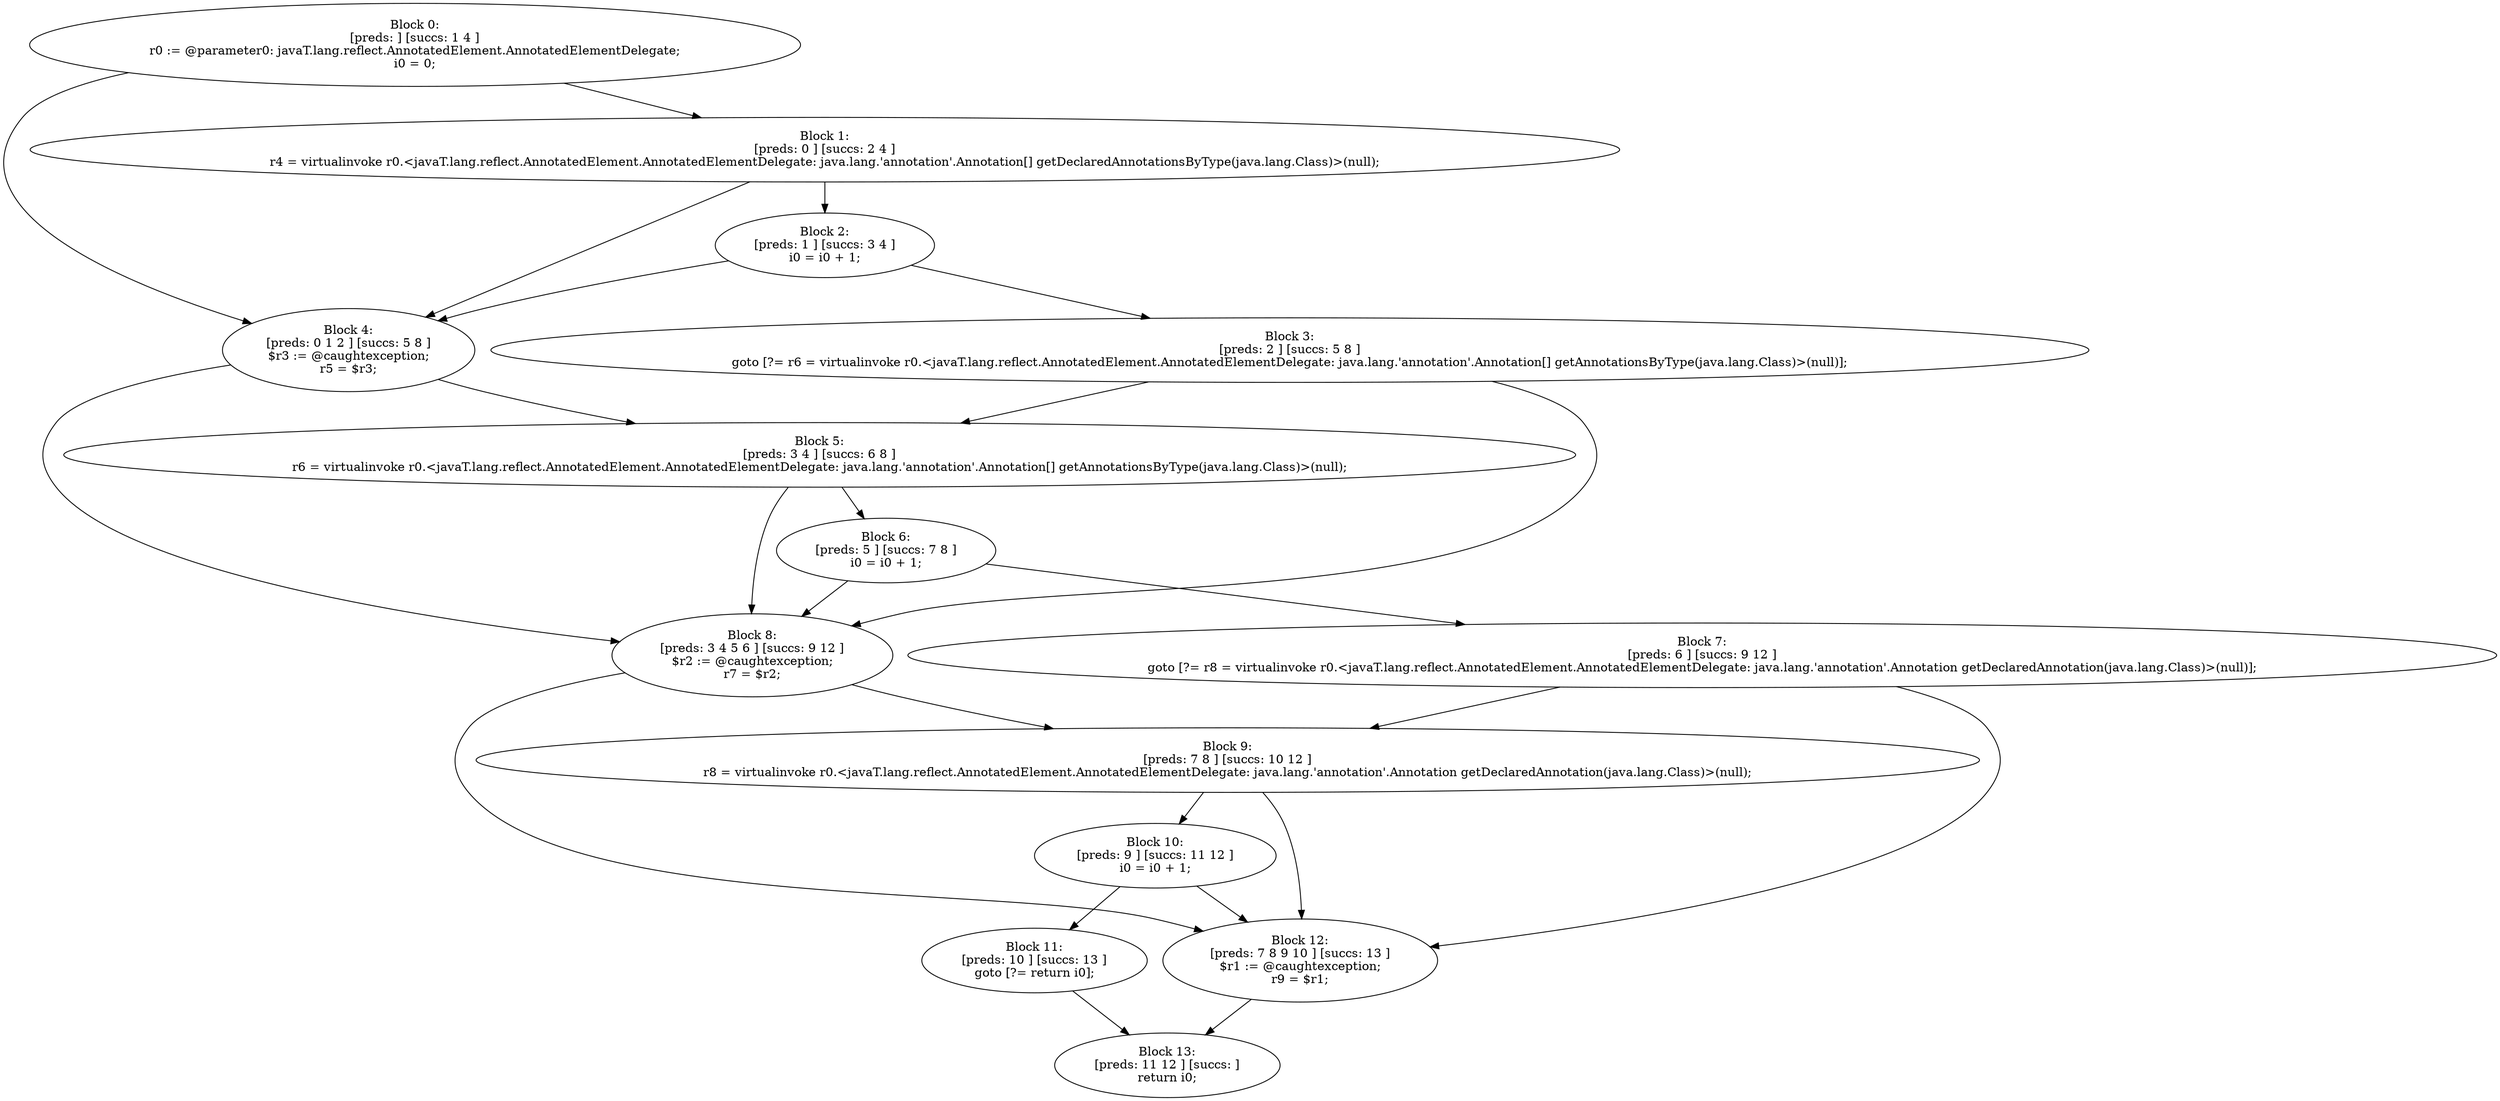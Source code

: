 digraph "unitGraph" {
    "Block 0:
[preds: ] [succs: 1 4 ]
r0 := @parameter0: javaT.lang.reflect.AnnotatedElement.AnnotatedElementDelegate;
i0 = 0;
"
    "Block 1:
[preds: 0 ] [succs: 2 4 ]
r4 = virtualinvoke r0.<javaT.lang.reflect.AnnotatedElement.AnnotatedElementDelegate: java.lang.'annotation'.Annotation[] getDeclaredAnnotationsByType(java.lang.Class)>(null);
"
    "Block 2:
[preds: 1 ] [succs: 3 4 ]
i0 = i0 + 1;
"
    "Block 3:
[preds: 2 ] [succs: 5 8 ]
goto [?= r6 = virtualinvoke r0.<javaT.lang.reflect.AnnotatedElement.AnnotatedElementDelegate: java.lang.'annotation'.Annotation[] getAnnotationsByType(java.lang.Class)>(null)];
"
    "Block 4:
[preds: 0 1 2 ] [succs: 5 8 ]
$r3 := @caughtexception;
r5 = $r3;
"
    "Block 5:
[preds: 3 4 ] [succs: 6 8 ]
r6 = virtualinvoke r0.<javaT.lang.reflect.AnnotatedElement.AnnotatedElementDelegate: java.lang.'annotation'.Annotation[] getAnnotationsByType(java.lang.Class)>(null);
"
    "Block 6:
[preds: 5 ] [succs: 7 8 ]
i0 = i0 + 1;
"
    "Block 7:
[preds: 6 ] [succs: 9 12 ]
goto [?= r8 = virtualinvoke r0.<javaT.lang.reflect.AnnotatedElement.AnnotatedElementDelegate: java.lang.'annotation'.Annotation getDeclaredAnnotation(java.lang.Class)>(null)];
"
    "Block 8:
[preds: 3 4 5 6 ] [succs: 9 12 ]
$r2 := @caughtexception;
r7 = $r2;
"
    "Block 9:
[preds: 7 8 ] [succs: 10 12 ]
r8 = virtualinvoke r0.<javaT.lang.reflect.AnnotatedElement.AnnotatedElementDelegate: java.lang.'annotation'.Annotation getDeclaredAnnotation(java.lang.Class)>(null);
"
    "Block 10:
[preds: 9 ] [succs: 11 12 ]
i0 = i0 + 1;
"
    "Block 11:
[preds: 10 ] [succs: 13 ]
goto [?= return i0];
"
    "Block 12:
[preds: 7 8 9 10 ] [succs: 13 ]
$r1 := @caughtexception;
r9 = $r1;
"
    "Block 13:
[preds: 11 12 ] [succs: ]
return i0;
"
    "Block 0:
[preds: ] [succs: 1 4 ]
r0 := @parameter0: javaT.lang.reflect.AnnotatedElement.AnnotatedElementDelegate;
i0 = 0;
"->"Block 1:
[preds: 0 ] [succs: 2 4 ]
r4 = virtualinvoke r0.<javaT.lang.reflect.AnnotatedElement.AnnotatedElementDelegate: java.lang.'annotation'.Annotation[] getDeclaredAnnotationsByType(java.lang.Class)>(null);
";
    "Block 0:
[preds: ] [succs: 1 4 ]
r0 := @parameter0: javaT.lang.reflect.AnnotatedElement.AnnotatedElementDelegate;
i0 = 0;
"->"Block 4:
[preds: 0 1 2 ] [succs: 5 8 ]
$r3 := @caughtexception;
r5 = $r3;
";
    "Block 1:
[preds: 0 ] [succs: 2 4 ]
r4 = virtualinvoke r0.<javaT.lang.reflect.AnnotatedElement.AnnotatedElementDelegate: java.lang.'annotation'.Annotation[] getDeclaredAnnotationsByType(java.lang.Class)>(null);
"->"Block 2:
[preds: 1 ] [succs: 3 4 ]
i0 = i0 + 1;
";
    "Block 1:
[preds: 0 ] [succs: 2 4 ]
r4 = virtualinvoke r0.<javaT.lang.reflect.AnnotatedElement.AnnotatedElementDelegate: java.lang.'annotation'.Annotation[] getDeclaredAnnotationsByType(java.lang.Class)>(null);
"->"Block 4:
[preds: 0 1 2 ] [succs: 5 8 ]
$r3 := @caughtexception;
r5 = $r3;
";
    "Block 2:
[preds: 1 ] [succs: 3 4 ]
i0 = i0 + 1;
"->"Block 3:
[preds: 2 ] [succs: 5 8 ]
goto [?= r6 = virtualinvoke r0.<javaT.lang.reflect.AnnotatedElement.AnnotatedElementDelegate: java.lang.'annotation'.Annotation[] getAnnotationsByType(java.lang.Class)>(null)];
";
    "Block 2:
[preds: 1 ] [succs: 3 4 ]
i0 = i0 + 1;
"->"Block 4:
[preds: 0 1 2 ] [succs: 5 8 ]
$r3 := @caughtexception;
r5 = $r3;
";
    "Block 3:
[preds: 2 ] [succs: 5 8 ]
goto [?= r6 = virtualinvoke r0.<javaT.lang.reflect.AnnotatedElement.AnnotatedElementDelegate: java.lang.'annotation'.Annotation[] getAnnotationsByType(java.lang.Class)>(null)];
"->"Block 5:
[preds: 3 4 ] [succs: 6 8 ]
r6 = virtualinvoke r0.<javaT.lang.reflect.AnnotatedElement.AnnotatedElementDelegate: java.lang.'annotation'.Annotation[] getAnnotationsByType(java.lang.Class)>(null);
";
    "Block 3:
[preds: 2 ] [succs: 5 8 ]
goto [?= r6 = virtualinvoke r0.<javaT.lang.reflect.AnnotatedElement.AnnotatedElementDelegate: java.lang.'annotation'.Annotation[] getAnnotationsByType(java.lang.Class)>(null)];
"->"Block 8:
[preds: 3 4 5 6 ] [succs: 9 12 ]
$r2 := @caughtexception;
r7 = $r2;
";
    "Block 4:
[preds: 0 1 2 ] [succs: 5 8 ]
$r3 := @caughtexception;
r5 = $r3;
"->"Block 5:
[preds: 3 4 ] [succs: 6 8 ]
r6 = virtualinvoke r0.<javaT.lang.reflect.AnnotatedElement.AnnotatedElementDelegate: java.lang.'annotation'.Annotation[] getAnnotationsByType(java.lang.Class)>(null);
";
    "Block 4:
[preds: 0 1 2 ] [succs: 5 8 ]
$r3 := @caughtexception;
r5 = $r3;
"->"Block 8:
[preds: 3 4 5 6 ] [succs: 9 12 ]
$r2 := @caughtexception;
r7 = $r2;
";
    "Block 5:
[preds: 3 4 ] [succs: 6 8 ]
r6 = virtualinvoke r0.<javaT.lang.reflect.AnnotatedElement.AnnotatedElementDelegate: java.lang.'annotation'.Annotation[] getAnnotationsByType(java.lang.Class)>(null);
"->"Block 6:
[preds: 5 ] [succs: 7 8 ]
i0 = i0 + 1;
";
    "Block 5:
[preds: 3 4 ] [succs: 6 8 ]
r6 = virtualinvoke r0.<javaT.lang.reflect.AnnotatedElement.AnnotatedElementDelegate: java.lang.'annotation'.Annotation[] getAnnotationsByType(java.lang.Class)>(null);
"->"Block 8:
[preds: 3 4 5 6 ] [succs: 9 12 ]
$r2 := @caughtexception;
r7 = $r2;
";
    "Block 6:
[preds: 5 ] [succs: 7 8 ]
i0 = i0 + 1;
"->"Block 7:
[preds: 6 ] [succs: 9 12 ]
goto [?= r8 = virtualinvoke r0.<javaT.lang.reflect.AnnotatedElement.AnnotatedElementDelegate: java.lang.'annotation'.Annotation getDeclaredAnnotation(java.lang.Class)>(null)];
";
    "Block 6:
[preds: 5 ] [succs: 7 8 ]
i0 = i0 + 1;
"->"Block 8:
[preds: 3 4 5 6 ] [succs: 9 12 ]
$r2 := @caughtexception;
r7 = $r2;
";
    "Block 7:
[preds: 6 ] [succs: 9 12 ]
goto [?= r8 = virtualinvoke r0.<javaT.lang.reflect.AnnotatedElement.AnnotatedElementDelegate: java.lang.'annotation'.Annotation getDeclaredAnnotation(java.lang.Class)>(null)];
"->"Block 9:
[preds: 7 8 ] [succs: 10 12 ]
r8 = virtualinvoke r0.<javaT.lang.reflect.AnnotatedElement.AnnotatedElementDelegate: java.lang.'annotation'.Annotation getDeclaredAnnotation(java.lang.Class)>(null);
";
    "Block 7:
[preds: 6 ] [succs: 9 12 ]
goto [?= r8 = virtualinvoke r0.<javaT.lang.reflect.AnnotatedElement.AnnotatedElementDelegate: java.lang.'annotation'.Annotation getDeclaredAnnotation(java.lang.Class)>(null)];
"->"Block 12:
[preds: 7 8 9 10 ] [succs: 13 ]
$r1 := @caughtexception;
r9 = $r1;
";
    "Block 8:
[preds: 3 4 5 6 ] [succs: 9 12 ]
$r2 := @caughtexception;
r7 = $r2;
"->"Block 9:
[preds: 7 8 ] [succs: 10 12 ]
r8 = virtualinvoke r0.<javaT.lang.reflect.AnnotatedElement.AnnotatedElementDelegate: java.lang.'annotation'.Annotation getDeclaredAnnotation(java.lang.Class)>(null);
";
    "Block 8:
[preds: 3 4 5 6 ] [succs: 9 12 ]
$r2 := @caughtexception;
r7 = $r2;
"->"Block 12:
[preds: 7 8 9 10 ] [succs: 13 ]
$r1 := @caughtexception;
r9 = $r1;
";
    "Block 9:
[preds: 7 8 ] [succs: 10 12 ]
r8 = virtualinvoke r0.<javaT.lang.reflect.AnnotatedElement.AnnotatedElementDelegate: java.lang.'annotation'.Annotation getDeclaredAnnotation(java.lang.Class)>(null);
"->"Block 10:
[preds: 9 ] [succs: 11 12 ]
i0 = i0 + 1;
";
    "Block 9:
[preds: 7 8 ] [succs: 10 12 ]
r8 = virtualinvoke r0.<javaT.lang.reflect.AnnotatedElement.AnnotatedElementDelegate: java.lang.'annotation'.Annotation getDeclaredAnnotation(java.lang.Class)>(null);
"->"Block 12:
[preds: 7 8 9 10 ] [succs: 13 ]
$r1 := @caughtexception;
r9 = $r1;
";
    "Block 10:
[preds: 9 ] [succs: 11 12 ]
i0 = i0 + 1;
"->"Block 11:
[preds: 10 ] [succs: 13 ]
goto [?= return i0];
";
    "Block 10:
[preds: 9 ] [succs: 11 12 ]
i0 = i0 + 1;
"->"Block 12:
[preds: 7 8 9 10 ] [succs: 13 ]
$r1 := @caughtexception;
r9 = $r1;
";
    "Block 11:
[preds: 10 ] [succs: 13 ]
goto [?= return i0];
"->"Block 13:
[preds: 11 12 ] [succs: ]
return i0;
";
    "Block 12:
[preds: 7 8 9 10 ] [succs: 13 ]
$r1 := @caughtexception;
r9 = $r1;
"->"Block 13:
[preds: 11 12 ] [succs: ]
return i0;
";
}
